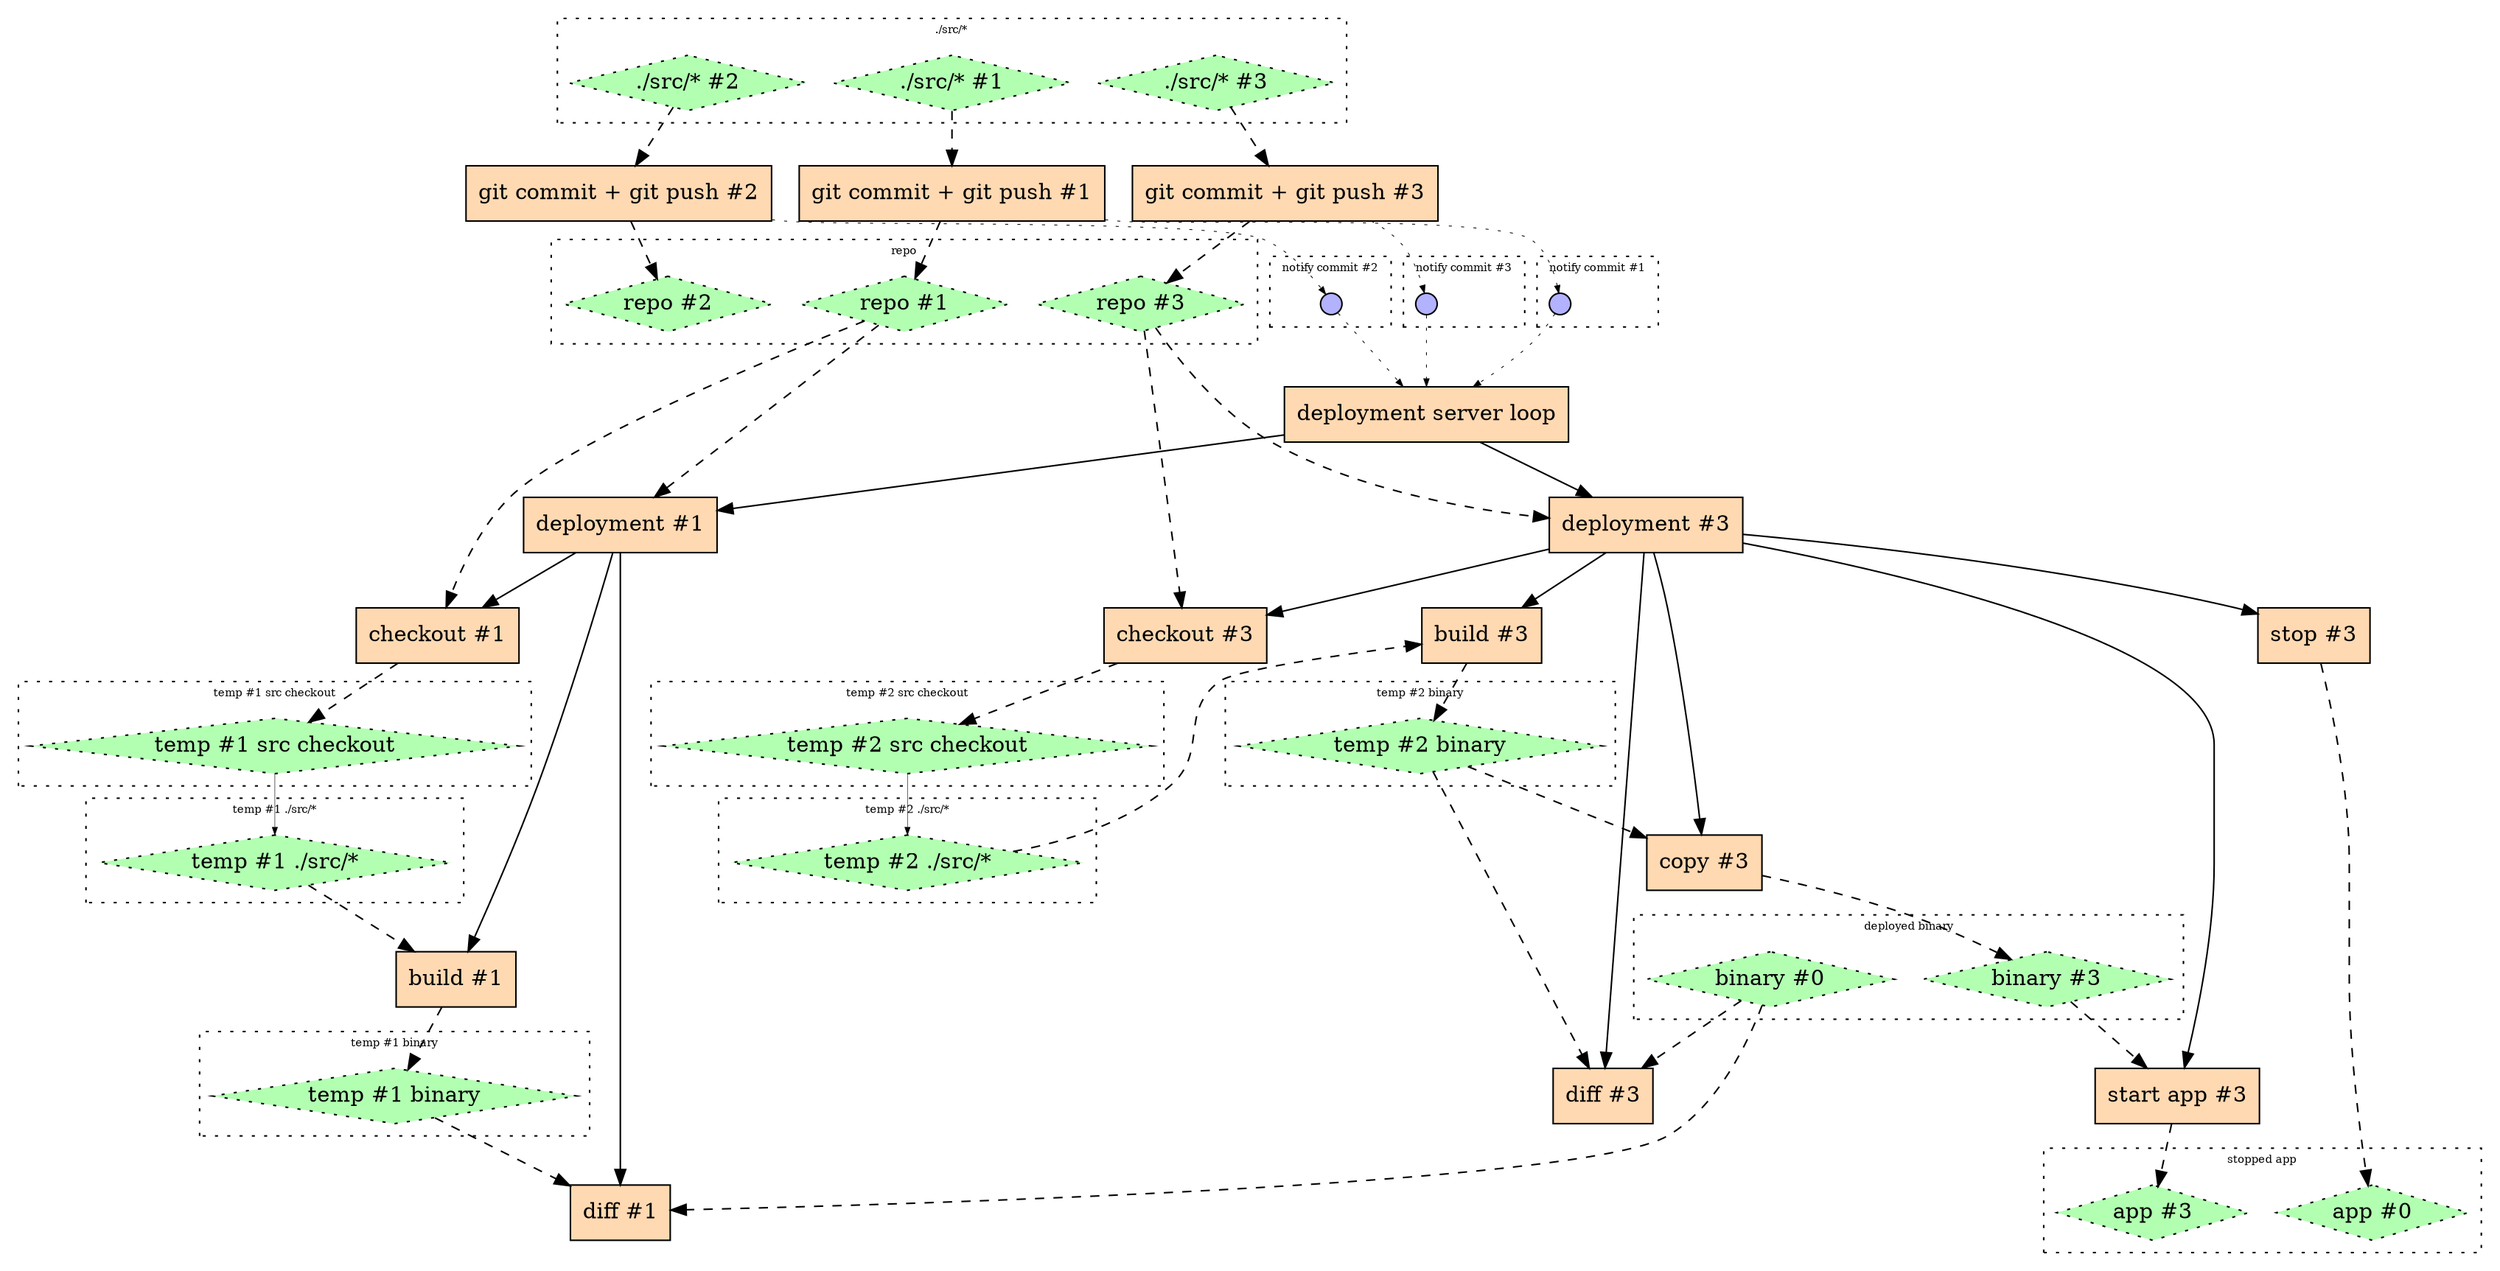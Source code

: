 digraph u {
node [style=filled];
"git-commit-and-push-1" [id="git-commit-and-push-1" label="git commit + git push #1" shape=rectangle fillcolor="#FFD9B2"]
"git-commit-and-push-2" [id="git-commit-and-push-2" label="git commit + git push #2" shape=rectangle fillcolor="#FFD9B2"]
"git-commit-and-push-3" [id="git-commit-and-push-3" label="git commit + git push #3" shape=rectangle fillcolor="#FFD9B2"]
"deployment-server" [id="deployment-server" label="deployment server loop" shape=rectangle fillcolor="#FFD9B2"]
"deployment-1" [id="deployment-1" label="deployment #1" shape=rectangle fillcolor="#FFD9B2"]
"deployment-3" [id="deployment-3" label="deployment #3" shape=rectangle fillcolor="#FFD9B2"]
"checkout-1" [id="checkout-1" label="checkout #1" shape=rectangle fillcolor="#FFD9B2"]
"checkout-3" [id="checkout-3" label="checkout #3" shape=rectangle fillcolor="#FFD9B2"]
"build-1" [id="build-1" label="build #1" shape=rectangle fillcolor="#FFD9B2"]
"build-3" [id="build-3" label="build #3" shape=rectangle fillcolor="#FFD9B2"]
"diff-3" [id="diff-3" label="diff #3" shape=rectangle fillcolor="#FFD9B2"]
"diff-1" [id="diff-1" label="diff #1" shape=rectangle fillcolor="#FFD9B2"]
"copy-3" [id="copy-3" label="copy #3" shape=rectangle fillcolor="#FFD9B2"]
"stop-3" [id="stop-3" label="stop #3" shape=rectangle fillcolor="#FFD9B2"]
"start-3" [id="start-3" label="start app #3" shape=rectangle fillcolor="#FFD9B2"]
subgraph "cluster_src" {
id="src";
style=dotted;
fontsize=7;
label="./src/*";
"src-1";
"src-2";
"src-3";
}
subgraph "cluster_repo" {
id="repo";
style=dotted;
fontsize=7;
label="repo";
"repo-2";
"repo-1";
"repo-3";
}
subgraph "cluster_tmp-store-3" {
id="tmp-store-3";
style=dotted;
fontsize=7;
label="temp #2 src checkout";
"tmp-store-3";
}
subgraph "cluster_tmp-store-1" {
id="tmp-store-1";
style=dotted;
fontsize=7;
label="temp #1 src checkout";
"tmp-store-1";
}
subgraph "cluster_tmp-src-1" {
id="tmp-src-1";
style=dotted;
fontsize=7;
label="temp #1 ./src/*";
"tmp-src-1";
}
subgraph "cluster_tmp-src-3" {
id="tmp-src-3";
style=dotted;
fontsize=7;
label="temp #2 ./src/*";
"tmp-src-3";
}
subgraph "cluster_tmp-bin-1" {
id="tmp-bin-1";
style=dotted;
fontsize=7;
label="temp #1 binary";
"tmp-bin-1";
}
subgraph "cluster_tmp-bin-3" {
id="tmp-bin-3";
style=dotted;
fontsize=7;
label="temp #2 binary";
"tmp-bin-3";
}
subgraph "cluster_bin" {
id="bin";
style=dotted;
fontsize=7;
label="deployed binary";
"bin-0";
"bin-3";
}
subgraph "cluster_app" {
id="app";
style=dotted;
fontsize=7;
label="stopped app";
"app-0";
"app-3";
}
"src-1" [id="src-1" fillcolor="#B2FFB2" label="./src/* #1" style="dotted, filled" shape=diamond];
"src-2" [id="src-2" fillcolor="#B2FFB2" label="./src/* #2" style="dotted, filled" shape=diamond];
"repo-2" [id="repo-2" fillcolor="#B2FFB2" label="repo #2" style="dotted, filled" shape=diamond];
"src-3" [id="src-3" fillcolor="#B2FFB2" label="./src/* #3" style="dotted, filled" shape=diamond];
"repo-1" [id="repo-1" fillcolor="#B2FFB2" label="repo #1" style="dotted, filled" shape=diamond];
"repo-3" [id="repo-3" fillcolor="#B2FFB2" label="repo #3" style="dotted, filled" shape=diamond];
"tmp-store-3" [id="tmp-store-3" fillcolor="#B2FFB2" label="temp #2 src checkout" style="dotted, filled" shape=diamond];
"tmp-store-1" [id="tmp-store-1" fillcolor="#B2FFB2" label="temp #1 src checkout" style="dotted, filled" shape=diamond];
"tmp-src-1" [id="tmp-src-1" fillcolor="#B2FFB2" label="temp #1 ./src/*" style="dotted, filled" shape=diamond];
"tmp-store-1" -> "tmp-src-1" [penwidth=0.3 arrowsize=.5 weight=22];
"tmp-src-3" [id="tmp-src-3" fillcolor="#B2FFB2" label="temp #2 ./src/*" style="dotted, filled" shape=diamond];
"tmp-store-3" -> "tmp-src-3" [penwidth=0.3 arrowsize=.5 weight=22];
"tmp-bin-1" [id="tmp-bin-1" fillcolor="#B2FFB2" label="temp #1 binary" style="dotted, filled" shape=diamond];
"bin-0" [id="bin-0" fillcolor="#B2FFB2" label="binary #0" style="dotted, filled" shape=diamond];
"tmp-bin-3" [id="tmp-bin-3" fillcolor="#B2FFB2" label="temp #2 binary" style="dotted, filled" shape=diamond];
"app-0" [id="app-0" fillcolor="#B2FFB2" label="app #0" style="dotted, filled" shape=diamond];
"app-3" [id="app-3" fillcolor="#B2FFB2" label="app #3" style="dotted, filled" shape=diamond];
"bin-3" [id="bin-3" fillcolor="#B2FFB2" label="binary #3" style="dotted, filled" shape=diamond];
"deployment-server" -> "deployment-1" [weight=25];
"deployment-server" -> "deployment-3" [weight=25];
"deployment-1" -> "checkout-1" [weight=25];
"deployment-3" -> "checkout-3" [weight=25];
"deployment-1" -> "build-1" [weight=25];
"deployment-3" -> "build-3" [weight=25];
"deployment-3" -> "diff-3" [weight=25];
"deployment-1" -> "diff-1" [weight=25];
"deployment-3" -> "copy-3" [weight=25];
"deployment-3" -> "stop-3" [weight=25];
"deployment-3" -> "start-3" [weight=25];
"src-1" -> "git-commit-and-push-1" [style=dashed weight=10];
"src-2" -> "git-commit-and-push-2" [style=dashed weight=10];
"git-commit-and-push-1" -> "repo-1" [style=dashed weight=15];
"git-commit-and-push-2" -> "repo-2" [style=dashed weight=15];
"git-commit-and-push-3" -> "repo-3" [style=dashed weight=15];
"src-3" -> "git-commit-and-push-3" [style=dashed weight=10];
"repo-3" -> "deployment-3" [style=dashed weight=10];
"repo-1" -> "deployment-1" [style=dashed weight=10];
"repo-1" -> "checkout-1" [style=dashed weight=10];
"repo-3" -> "checkout-3" [style=dashed weight=10];
"checkout-1" -> "tmp-store-1" [style=dashed weight=15];
"checkout-3" -> "tmp-store-3" [style=dashed weight=15];
"tmp-src-1" -> "build-1" [style=dashed weight=10];
"tmp-src-3" -> "build-3" [style=dashed weight=10];
"build-1" -> "tmp-bin-1" [style=dashed weight=15];
"build-3" -> "tmp-bin-3" [style=dashed weight=15];
"tmp-bin-3" -> "diff-3" [style=dashed weight=10];
"tmp-bin-1" -> "diff-1" [style=dashed weight=10];
"bin-0" -> "diff-1" [style=dashed weight=10];
"bin-0" -> "diff-3" [style=dashed weight=10];
"tmp-bin-3" -> "copy-3" [style=dashed weight=10];
"copy-3" -> "bin-3" [style=dashed weight=15];
"stop-3" -> "app-0" [style=dashed weight=15];
"start-3" -> "app-3" [style=dashed weight=15];
"bin-3" -> "start-3" [style=dashed weight=10];
subgraph "cluster_interaction_int-msg-1" {
id="int-msg-1";
style=dotted;
fontsize=7;
label="notify commit #1";
"msg-1" [label="" shape=circle fixedsize=true width=0.2 height=0.2 fillcolor="#B2B2FF"];
}
subgraph "cluster_interaction_int-msg-2" {
id="int-msg-2";
style=dotted;
fontsize=7;
label="notify commit #2";
"msg-2" [label="" shape=circle fixedsize=true width=0.2 height=0.2 fillcolor="#B2B2FF"];
}
subgraph "cluster_interaction_int-msg-3" {
id="int-msg-3";
style=dotted;
fontsize=7;
label="notify commit #3";
"msg-3" [label="" shape=circle fixedsize=true width=0.2 height=0.2 fillcolor="#B2B2FF"];
}
"git-commit-and-push-1" -> "msg-1" -> "deployment-server" [weight=5 style=dotted penwidth=0.5 arrowsize=.5];
"git-commit-and-push-2" -> "msg-2" -> "deployment-server" [weight=5 style=dotted penwidth=0.5 arrowsize=.5];
"git-commit-and-push-3" -> "msg-3" -> "deployment-server" [weight=5 style=dotted penwidth=0.5 arrowsize=.5];
}
